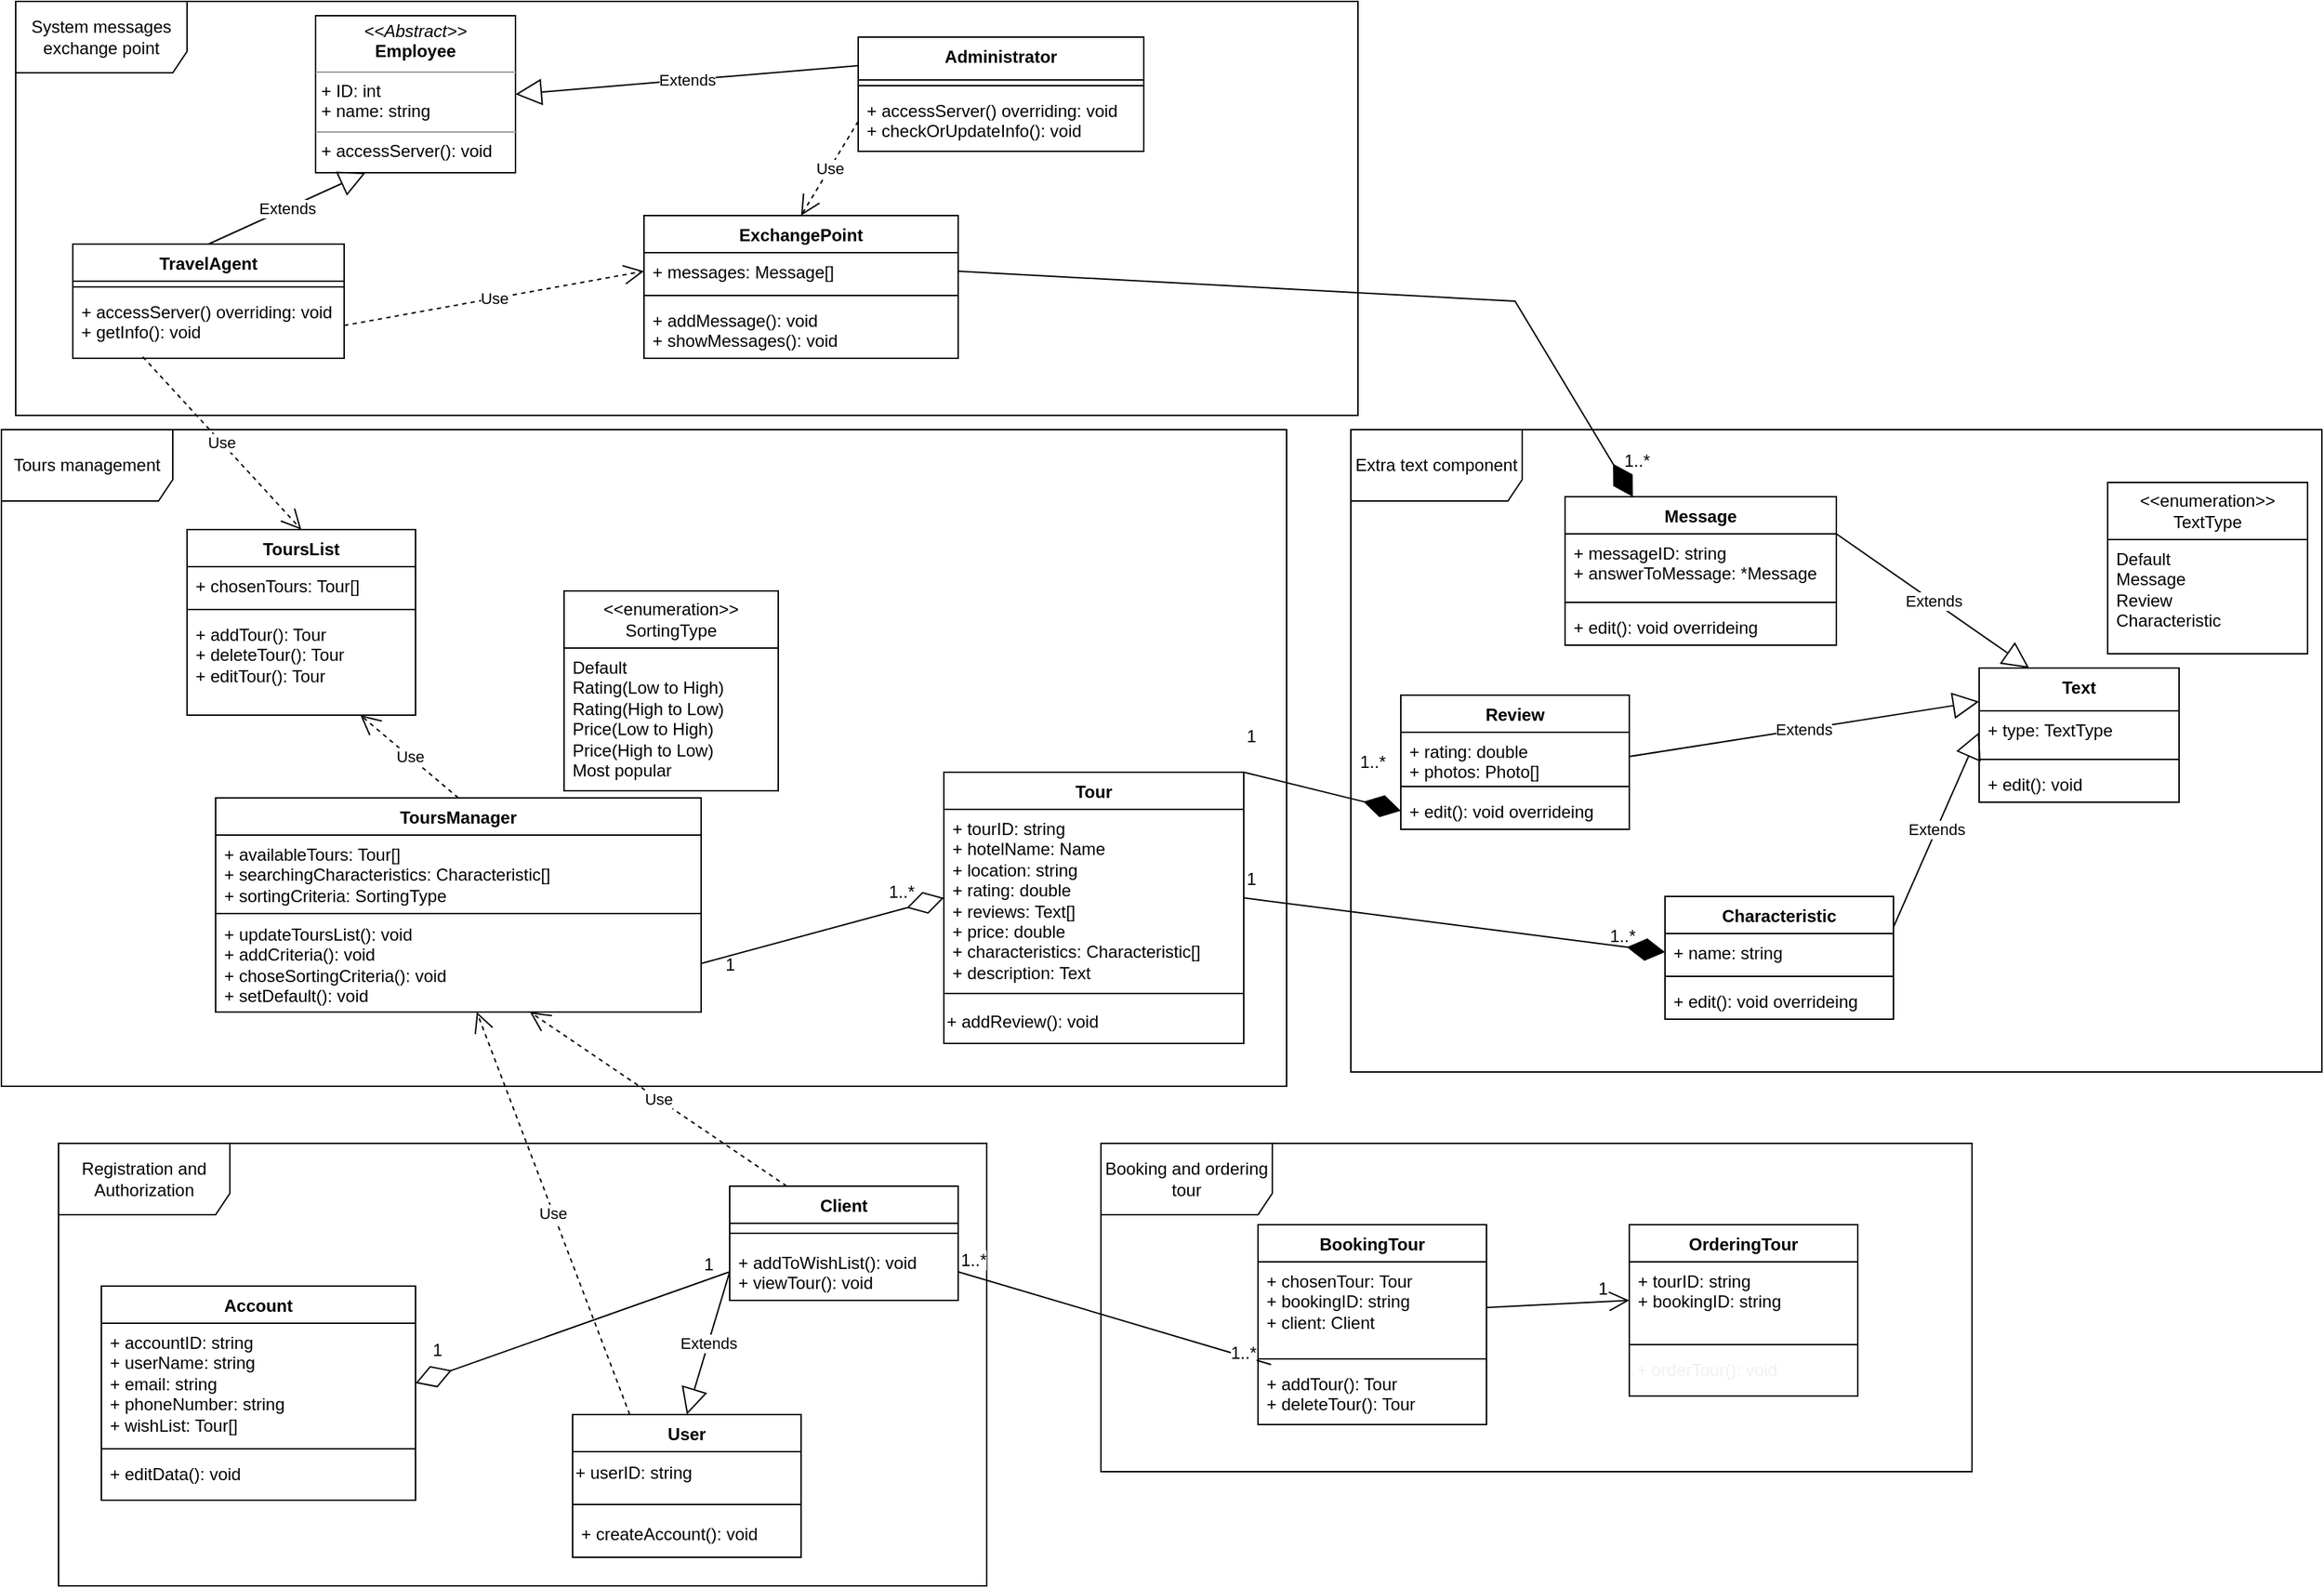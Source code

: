 <mxfile version="23.1.5" type="device">
  <diagram id="C5RBs43oDa-KdzZeNtuy" name="Page-1">
    <mxGraphModel dx="1418" dy="828" grid="1" gridSize="10" guides="1" tooltips="1" connect="1" arrows="1" fold="1" page="1" pageScale="1" pageWidth="1654" pageHeight="1169" math="0" shadow="0">
      <root>
        <mxCell id="WIyWlLk6GJQsqaUBKTNV-0" />
        <mxCell id="WIyWlLk6GJQsqaUBKTNV-1" parent="WIyWlLk6GJQsqaUBKTNV-0" />
        <mxCell id="1QW307et1a-ubhapH-Lj-96" value="User" style="swimlane;fontStyle=1;align=center;verticalAlign=top;childLayout=stackLayout;horizontal=1;startSize=26;horizontalStack=0;resizeParent=1;resizeParentMax=0;resizeLast=0;collapsible=1;marginBottom=0;whiteSpace=wrap;html=1;" vertex="1" parent="WIyWlLk6GJQsqaUBKTNV-1">
          <mxGeometry x="420" y="990" width="160" height="100" as="geometry" />
        </mxCell>
        <mxCell id="1QW307et1a-ubhapH-Lj-116" value="+ userID: string" style="text;html=1;align=left;verticalAlign=middle;resizable=0;points=[];autosize=1;strokeColor=none;fillColor=none;" vertex="1" parent="1QW307et1a-ubhapH-Lj-96">
          <mxGeometry y="26" width="160" height="30" as="geometry" />
        </mxCell>
        <mxCell id="1QW307et1a-ubhapH-Lj-98" value="" style="line;strokeWidth=1;fillColor=none;align=left;verticalAlign=middle;spacingTop=-1;spacingLeft=3;spacingRight=3;rotatable=0;labelPosition=right;points=[];portConstraint=eastwest;strokeColor=inherit;" vertex="1" parent="1QW307et1a-ubhapH-Lj-96">
          <mxGeometry y="56" width="160" height="14" as="geometry" />
        </mxCell>
        <mxCell id="1QW307et1a-ubhapH-Lj-99" value="&lt;span style=&quot;background-color: initial;&quot;&gt;+ createAccount(): void&lt;/span&gt;" style="text;strokeColor=none;fillColor=none;align=left;verticalAlign=top;spacingLeft=4;spacingRight=4;overflow=hidden;rotatable=0;points=[[0,0.5],[1,0.5]];portConstraint=eastwest;whiteSpace=wrap;html=1;" vertex="1" parent="1QW307et1a-ubhapH-Lj-96">
          <mxGeometry y="70" width="160" height="30" as="geometry" />
        </mxCell>
        <mxCell id="1QW307et1a-ubhapH-Lj-100" value="Account" style="swimlane;fontStyle=1;align=center;verticalAlign=top;childLayout=stackLayout;horizontal=1;startSize=26;horizontalStack=0;resizeParent=1;resizeParentMax=0;resizeLast=0;collapsible=1;marginBottom=0;whiteSpace=wrap;html=1;" vertex="1" parent="WIyWlLk6GJQsqaUBKTNV-1">
          <mxGeometry x="90" y="900" width="220" height="150" as="geometry" />
        </mxCell>
        <mxCell id="1QW307et1a-ubhapH-Lj-101" value="+ accountID: string&lt;br&gt;+ userName: string&lt;div&gt;+ email: string&lt;/div&gt;&lt;div&gt;+ phoneNumber: string&lt;/div&gt;&lt;div&gt;+ wishList: Tour[]&lt;br&gt;&lt;/div&gt;" style="text;strokeColor=none;fillColor=none;align=left;verticalAlign=top;spacingLeft=4;spacingRight=4;overflow=hidden;rotatable=0;points=[[0,0.5],[1,0.5]];portConstraint=eastwest;whiteSpace=wrap;html=1;" vertex="1" parent="1QW307et1a-ubhapH-Lj-100">
          <mxGeometry y="26" width="220" height="84" as="geometry" />
        </mxCell>
        <mxCell id="1QW307et1a-ubhapH-Lj-102" value="" style="line;strokeWidth=1;fillColor=none;align=left;verticalAlign=middle;spacingTop=-1;spacingLeft=3;spacingRight=3;rotatable=0;labelPosition=right;points=[];portConstraint=eastwest;strokeColor=inherit;" vertex="1" parent="1QW307et1a-ubhapH-Lj-100">
          <mxGeometry y="110" width="220" height="8" as="geometry" />
        </mxCell>
        <mxCell id="1QW307et1a-ubhapH-Lj-103" value="+ editData(): void" style="text;strokeColor=none;fillColor=none;align=left;verticalAlign=top;spacingLeft=4;spacingRight=4;overflow=hidden;rotatable=0;points=[[0,0.5],[1,0.5]];portConstraint=eastwest;whiteSpace=wrap;html=1;" vertex="1" parent="1QW307et1a-ubhapH-Lj-100">
          <mxGeometry y="118" width="220" height="32" as="geometry" />
        </mxCell>
        <mxCell id="1QW307et1a-ubhapH-Lj-117" value="Registration and Authorization" style="shape=umlFrame;whiteSpace=wrap;html=1;pointerEvents=0;width=120;height=50;" vertex="1" parent="WIyWlLk6GJQsqaUBKTNV-1">
          <mxGeometry x="60" y="800" width="650" height="310" as="geometry" />
        </mxCell>
        <mxCell id="1QW307et1a-ubhapH-Lj-109" value="" style="endArrow=diamondThin;endFill=0;endSize=24;html=1;rounded=0;exitX=0;exitY=0.5;exitDx=0;exitDy=0;entryX=1;entryY=0.5;entryDx=0;entryDy=0;movable=1;resizable=1;rotatable=1;deletable=1;editable=1;locked=0;connectable=1;" edge="1" parent="WIyWlLk6GJQsqaUBKTNV-1" source="1QW307et1a-ubhapH-Lj-226" target="1QW307et1a-ubhapH-Lj-101">
          <mxGeometry width="160" relative="1" as="geometry">
            <mxPoint x="420" y="960" as="sourcePoint" />
            <mxPoint x="580" y="960" as="targetPoint" />
          </mxGeometry>
        </mxCell>
        <mxCell id="1QW307et1a-ubhapH-Lj-110" value="1" style="text;html=1;align=center;verticalAlign=middle;resizable=1;points=[];autosize=1;strokeColor=none;fillColor=none;movable=1;rotatable=1;deletable=1;editable=1;locked=0;connectable=1;" vertex="1" parent="WIyWlLk6GJQsqaUBKTNV-1">
          <mxGeometry x="310" y="930" width="30" height="30" as="geometry" />
        </mxCell>
        <mxCell id="1QW307et1a-ubhapH-Lj-119" value="ToursManager" style="swimlane;fontStyle=1;align=center;verticalAlign=top;childLayout=stackLayout;horizontal=1;startSize=26;horizontalStack=0;resizeParent=1;resizeParentMax=0;resizeLast=0;collapsible=1;marginBottom=0;whiteSpace=wrap;html=1;" vertex="1" parent="WIyWlLk6GJQsqaUBKTNV-1">
          <mxGeometry x="170" y="558" width="340" height="150" as="geometry" />
        </mxCell>
        <mxCell id="1QW307et1a-ubhapH-Lj-120" value="+ availableTours: Tour[]&lt;br&gt;+ searchingCharacteristics: Characteristic[]&lt;div&gt;+ sortingCriteria: SortingType&lt;/div&gt;" style="text;strokeColor=none;fillColor=none;align=left;verticalAlign=top;spacingLeft=4;spacingRight=4;overflow=hidden;rotatable=0;points=[[0,0.5],[1,0.5]];portConstraint=eastwest;whiteSpace=wrap;html=1;" vertex="1" parent="1QW307et1a-ubhapH-Lj-119">
          <mxGeometry y="26" width="340" height="54" as="geometry" />
        </mxCell>
        <mxCell id="1QW307et1a-ubhapH-Lj-121" value="" style="line;strokeWidth=1;fillColor=none;align=left;verticalAlign=middle;spacingTop=-1;spacingLeft=3;spacingRight=3;rotatable=0;labelPosition=right;points=[];portConstraint=eastwest;strokeColor=inherit;" vertex="1" parent="1QW307et1a-ubhapH-Lj-119">
          <mxGeometry y="80" width="340" height="2" as="geometry" />
        </mxCell>
        <mxCell id="1QW307et1a-ubhapH-Lj-122" value="+ updateToursList(): void&lt;br&gt;+ addCriteria(): void&lt;br&gt;+ choseSortingCriteria(): void&lt;br&gt;+ setDefault(): void&lt;div&gt;&lt;br/&gt;&lt;/div&gt;" style="text;strokeColor=none;fillColor=none;align=left;verticalAlign=top;spacingLeft=4;spacingRight=4;overflow=hidden;rotatable=0;points=[[0,0.5],[1,0.5]];portConstraint=eastwest;whiteSpace=wrap;html=1;" vertex="1" parent="1QW307et1a-ubhapH-Lj-119">
          <mxGeometry y="82" width="340" height="68" as="geometry" />
        </mxCell>
        <mxCell id="1QW307et1a-ubhapH-Lj-123" value="ToursList" style="swimlane;fontStyle=1;align=center;verticalAlign=top;childLayout=stackLayout;horizontal=1;startSize=26;horizontalStack=0;resizeParent=1;resizeParentMax=0;resizeLast=0;collapsible=1;marginBottom=0;whiteSpace=wrap;html=1;" vertex="1" parent="WIyWlLk6GJQsqaUBKTNV-1">
          <mxGeometry x="150" y="370" width="160" height="130" as="geometry" />
        </mxCell>
        <mxCell id="1QW307et1a-ubhapH-Lj-124" value="+ chosenTours: Tour[]" style="text;strokeColor=none;fillColor=none;align=left;verticalAlign=top;spacingLeft=4;spacingRight=4;overflow=hidden;rotatable=0;points=[[0,0.5],[1,0.5]];portConstraint=eastwest;whiteSpace=wrap;html=1;" vertex="1" parent="1QW307et1a-ubhapH-Lj-123">
          <mxGeometry y="26" width="160" height="26" as="geometry" />
        </mxCell>
        <mxCell id="1QW307et1a-ubhapH-Lj-125" value="" style="line;strokeWidth=1;fillColor=none;align=left;verticalAlign=middle;spacingTop=-1;spacingLeft=3;spacingRight=3;rotatable=0;labelPosition=right;points=[];portConstraint=eastwest;strokeColor=inherit;" vertex="1" parent="1QW307et1a-ubhapH-Lj-123">
          <mxGeometry y="52" width="160" height="8" as="geometry" />
        </mxCell>
        <mxCell id="1QW307et1a-ubhapH-Lj-126" value="+ addTour(): Tour&lt;br&gt;+ deleteTour(): Tour&lt;br&gt;+ editTour(): Tour" style="text;strokeColor=none;fillColor=none;align=left;verticalAlign=top;spacingLeft=4;spacingRight=4;overflow=hidden;rotatable=0;points=[[0,0.5],[1,0.5]];portConstraint=eastwest;whiteSpace=wrap;html=1;" vertex="1" parent="1QW307et1a-ubhapH-Lj-123">
          <mxGeometry y="60" width="160" height="70" as="geometry" />
        </mxCell>
        <mxCell id="1QW307et1a-ubhapH-Lj-128" value="Use" style="endArrow=open;endSize=12;dashed=1;html=1;rounded=0;exitX=0.5;exitY=0;exitDx=0;exitDy=0;" edge="1" parent="WIyWlLk6GJQsqaUBKTNV-1" source="1QW307et1a-ubhapH-Lj-119" target="1QW307et1a-ubhapH-Lj-126">
          <mxGeometry width="160" relative="1" as="geometry">
            <mxPoint x="280" y="500" as="sourcePoint" />
            <mxPoint x="440" y="500" as="targetPoint" />
          </mxGeometry>
        </mxCell>
        <mxCell id="1QW307et1a-ubhapH-Lj-129" value="&amp;lt;&amp;lt;enumeration&amp;gt;&amp;gt;&lt;br&gt;SortingType" style="swimlane;fontStyle=0;childLayout=stackLayout;horizontal=1;startSize=40;fillColor=none;horizontalStack=0;resizeParent=1;resizeParentMax=0;resizeLast=0;collapsible=1;marginBottom=0;whiteSpace=wrap;html=1;" vertex="1" parent="WIyWlLk6GJQsqaUBKTNV-1">
          <mxGeometry x="414" y="413" width="150" height="140" as="geometry" />
        </mxCell>
        <mxCell id="1QW307et1a-ubhapH-Lj-130" value="Default&lt;br&gt;Rating(Low to High)&lt;br&gt;Rating(High to Low)&lt;br&gt;Price(Low to High)&lt;br&gt;Price(High to Low)&lt;br&gt;Most popular" style="text;strokeColor=none;fillColor=none;align=left;verticalAlign=top;spacingLeft=4;spacingRight=4;overflow=hidden;rotatable=0;points=[[0,0.5],[1,0.5]];portConstraint=eastwest;whiteSpace=wrap;html=1;" vertex="1" parent="1QW307et1a-ubhapH-Lj-129">
          <mxGeometry y="40" width="150" height="100" as="geometry" />
        </mxCell>
        <mxCell id="1QW307et1a-ubhapH-Lj-131" value="Use" style="endArrow=open;endSize=12;dashed=1;html=1;rounded=0;exitX=0.25;exitY=0;exitDx=0;exitDy=0;" edge="1" parent="WIyWlLk6GJQsqaUBKTNV-1" source="1QW307et1a-ubhapH-Lj-223" target="1QW307et1a-ubhapH-Lj-122">
          <mxGeometry width="160" relative="1" as="geometry">
            <mxPoint x="660" y="730" as="sourcePoint" />
            <mxPoint x="820" y="730" as="targetPoint" />
          </mxGeometry>
        </mxCell>
        <mxCell id="1QW307et1a-ubhapH-Lj-132" value="Tours management" style="shape=umlFrame;whiteSpace=wrap;html=1;pointerEvents=0;width=120;height=50;" vertex="1" parent="WIyWlLk6GJQsqaUBKTNV-1">
          <mxGeometry x="20" y="300" width="900" height="460" as="geometry" />
        </mxCell>
        <mxCell id="1QW307et1a-ubhapH-Lj-133" value="Tour" style="swimlane;fontStyle=1;align=center;verticalAlign=top;childLayout=stackLayout;horizontal=1;startSize=26;horizontalStack=0;resizeParent=1;resizeParentMax=0;resizeLast=0;collapsible=1;marginBottom=0;whiteSpace=wrap;html=1;" vertex="1" parent="WIyWlLk6GJQsqaUBKTNV-1">
          <mxGeometry x="680" y="540" width="210" height="190" as="geometry" />
        </mxCell>
        <mxCell id="1QW307et1a-ubhapH-Lj-134" value="+ tourID: string&lt;br&gt;+ hotelName: Name&lt;br&gt;+ location: string&lt;br&gt;+ rating: double&lt;br&gt;+ reviews: Text[]&lt;br&gt;+ price: double&lt;br&gt;+ characteristics: Characteristic[]&lt;br&gt;&lt;div&gt;+ description: Text&lt;/div&gt;" style="text;strokeColor=none;fillColor=none;align=left;verticalAlign=top;spacingLeft=4;spacingRight=4;overflow=hidden;rotatable=0;points=[[0,0.5],[1,0.5]];portConstraint=eastwest;whiteSpace=wrap;html=1;" vertex="1" parent="1QW307et1a-ubhapH-Lj-133">
          <mxGeometry y="26" width="210" height="124" as="geometry" />
        </mxCell>
        <mxCell id="1QW307et1a-ubhapH-Lj-135" value="" style="line;strokeWidth=1;fillColor=none;align=left;verticalAlign=middle;spacingTop=-1;spacingLeft=3;spacingRight=3;rotatable=0;labelPosition=right;points=[];portConstraint=eastwest;strokeColor=inherit;" vertex="1" parent="1QW307et1a-ubhapH-Lj-133">
          <mxGeometry y="150" width="210" height="10" as="geometry" />
        </mxCell>
        <mxCell id="1QW307et1a-ubhapH-Lj-141" value="+ addReview(): void" style="text;html=1;align=left;verticalAlign=middle;resizable=0;points=[];autosize=1;strokeColor=none;fillColor=none;" vertex="1" parent="1QW307et1a-ubhapH-Lj-133">
          <mxGeometry y="160" width="210" height="30" as="geometry" />
        </mxCell>
        <mxCell id="1QW307et1a-ubhapH-Lj-137" value="1..*" style="text;html=1;align=center;verticalAlign=middle;resizable=0;points=[];autosize=1;strokeColor=none;fillColor=none;" vertex="1" parent="WIyWlLk6GJQsqaUBKTNV-1">
          <mxGeometry x="630" y="609" width="40" height="30" as="geometry" />
        </mxCell>
        <mxCell id="1QW307et1a-ubhapH-Lj-140" value="1" style="text;html=1;align=center;verticalAlign=middle;resizable=0;points=[];autosize=1;strokeColor=none;fillColor=none;" vertex="1" parent="WIyWlLk6GJQsqaUBKTNV-1">
          <mxGeometry x="515" y="660" width="30" height="30" as="geometry" />
        </mxCell>
        <mxCell id="1QW307et1a-ubhapH-Lj-143" value="Message" style="swimlane;fontStyle=1;align=center;verticalAlign=top;childLayout=stackLayout;horizontal=1;startSize=26;horizontalStack=0;resizeParent=1;resizeParentMax=0;resizeLast=0;collapsible=1;marginBottom=0;whiteSpace=wrap;html=1;" vertex="1" parent="WIyWlLk6GJQsqaUBKTNV-1">
          <mxGeometry x="1115" y="347" width="190" height="104" as="geometry" />
        </mxCell>
        <mxCell id="1QW307et1a-ubhapH-Lj-144" value="+ messageID: string&lt;br&gt;+ answerToMessage: *Message" style="text;strokeColor=none;fillColor=none;align=left;verticalAlign=top;spacingLeft=4;spacingRight=4;overflow=hidden;rotatable=0;points=[[0,0.5],[1,0.5]];portConstraint=eastwest;whiteSpace=wrap;html=1;" vertex="1" parent="1QW307et1a-ubhapH-Lj-143">
          <mxGeometry y="26" width="190" height="44" as="geometry" />
        </mxCell>
        <mxCell id="1QW307et1a-ubhapH-Lj-145" value="" style="line;strokeWidth=1;fillColor=none;align=left;verticalAlign=middle;spacingTop=-1;spacingLeft=3;spacingRight=3;rotatable=0;labelPosition=right;points=[];portConstraint=eastwest;strokeColor=inherit;" vertex="1" parent="1QW307et1a-ubhapH-Lj-143">
          <mxGeometry y="70" width="190" height="8" as="geometry" />
        </mxCell>
        <mxCell id="1QW307et1a-ubhapH-Lj-146" value="+ edit(): void overrideing" style="text;strokeColor=none;fillColor=none;align=left;verticalAlign=top;spacingLeft=4;spacingRight=4;overflow=hidden;rotatable=0;points=[[0,0.5],[1,0.5]];portConstraint=eastwest;whiteSpace=wrap;html=1;" vertex="1" parent="1QW307et1a-ubhapH-Lj-143">
          <mxGeometry y="78" width="190" height="26" as="geometry" />
        </mxCell>
        <mxCell id="1QW307et1a-ubhapH-Lj-147" value="Text" style="swimlane;fontStyle=1;align=center;verticalAlign=top;childLayout=stackLayout;horizontal=1;startSize=30;horizontalStack=0;resizeParent=1;resizeParentMax=0;resizeLast=0;collapsible=1;marginBottom=0;whiteSpace=wrap;html=1;" vertex="1" parent="WIyWlLk6GJQsqaUBKTNV-1">
          <mxGeometry x="1405" y="467" width="140" height="94" as="geometry" />
        </mxCell>
        <mxCell id="1QW307et1a-ubhapH-Lj-148" value="+ type: TextType" style="text;strokeColor=none;fillColor=none;align=left;verticalAlign=top;spacingLeft=4;spacingRight=4;overflow=hidden;rotatable=0;points=[[0,0.5],[1,0.5]];portConstraint=eastwest;whiteSpace=wrap;html=1;" vertex="1" parent="1QW307et1a-ubhapH-Lj-147">
          <mxGeometry y="30" width="140" height="30" as="geometry" />
        </mxCell>
        <mxCell id="1QW307et1a-ubhapH-Lj-149" value="" style="line;strokeWidth=1;fillColor=none;align=left;verticalAlign=middle;spacingTop=-1;spacingLeft=3;spacingRight=3;rotatable=0;labelPosition=right;points=[];portConstraint=eastwest;strokeColor=inherit;" vertex="1" parent="1QW307et1a-ubhapH-Lj-147">
          <mxGeometry y="60" width="140" height="8" as="geometry" />
        </mxCell>
        <mxCell id="1QW307et1a-ubhapH-Lj-150" value="+ edit(): void" style="text;strokeColor=none;fillColor=none;align=left;verticalAlign=top;spacingLeft=4;spacingRight=4;overflow=hidden;rotatable=0;points=[[0,0.5],[1,0.5]];portConstraint=eastwest;whiteSpace=wrap;html=1;" vertex="1" parent="1QW307et1a-ubhapH-Lj-147">
          <mxGeometry y="68" width="140" height="26" as="geometry" />
        </mxCell>
        <mxCell id="1QW307et1a-ubhapH-Lj-151" value="Characteristic" style="swimlane;fontStyle=1;align=center;verticalAlign=top;childLayout=stackLayout;horizontal=1;startSize=26;horizontalStack=0;resizeParent=1;resizeParentMax=0;resizeLast=0;collapsible=1;marginBottom=0;whiteSpace=wrap;html=1;" vertex="1" parent="WIyWlLk6GJQsqaUBKTNV-1">
          <mxGeometry x="1185" y="627" width="160" height="86" as="geometry" />
        </mxCell>
        <mxCell id="1QW307et1a-ubhapH-Lj-152" value="+ name: string" style="text;strokeColor=none;fillColor=none;align=left;verticalAlign=top;spacingLeft=4;spacingRight=4;overflow=hidden;rotatable=0;points=[[0,0.5],[1,0.5]];portConstraint=eastwest;whiteSpace=wrap;html=1;" vertex="1" parent="1QW307et1a-ubhapH-Lj-151">
          <mxGeometry y="26" width="160" height="26" as="geometry" />
        </mxCell>
        <mxCell id="1QW307et1a-ubhapH-Lj-153" value="" style="line;strokeWidth=1;fillColor=none;align=left;verticalAlign=middle;spacingTop=-1;spacingLeft=3;spacingRight=3;rotatable=0;labelPosition=right;points=[];portConstraint=eastwest;strokeColor=inherit;" vertex="1" parent="1QW307et1a-ubhapH-Lj-151">
          <mxGeometry y="52" width="160" height="8" as="geometry" />
        </mxCell>
        <mxCell id="1QW307et1a-ubhapH-Lj-154" value="+ edit(): void overrideing" style="text;strokeColor=none;fillColor=none;align=left;verticalAlign=top;spacingLeft=4;spacingRight=4;overflow=hidden;rotatable=0;points=[[0,0.5],[1,0.5]];portConstraint=eastwest;whiteSpace=wrap;html=1;" vertex="1" parent="1QW307et1a-ubhapH-Lj-151">
          <mxGeometry y="60" width="160" height="26" as="geometry" />
        </mxCell>
        <mxCell id="1QW307et1a-ubhapH-Lj-155" value="Extends" style="endArrow=block;endSize=16;endFill=0;html=1;rounded=0;exitX=1;exitY=0.25;exitDx=0;exitDy=0;entryX=0;entryY=0.5;entryDx=0;entryDy=0;" edge="1" parent="WIyWlLk6GJQsqaUBKTNV-1" source="1QW307et1a-ubhapH-Lj-151" target="1QW307et1a-ubhapH-Lj-148">
          <mxGeometry width="160" relative="1" as="geometry">
            <mxPoint x="1345" y="791" as="sourcePoint" />
            <mxPoint x="1505" y="791" as="targetPoint" />
          </mxGeometry>
        </mxCell>
        <mxCell id="1QW307et1a-ubhapH-Lj-156" value="Extends" style="endArrow=block;endSize=16;endFill=0;html=1;rounded=0;entryX=0.25;entryY=0;entryDx=0;entryDy=0;exitX=1;exitY=0.25;exitDx=0;exitDy=0;" edge="1" parent="WIyWlLk6GJQsqaUBKTNV-1" source="1QW307et1a-ubhapH-Lj-143" target="1QW307et1a-ubhapH-Lj-147">
          <mxGeometry width="160" relative="1" as="geometry">
            <mxPoint x="1355" y="553.66" as="sourcePoint" />
            <mxPoint x="1515" y="553.66" as="targetPoint" />
          </mxGeometry>
        </mxCell>
        <mxCell id="1QW307et1a-ubhapH-Lj-158" value="" style="endArrow=diamondThin;endFill=1;endSize=24;html=1;rounded=0;exitX=1;exitY=0.5;exitDx=0;exitDy=0;entryX=0;entryY=0.5;entryDx=0;entryDy=0;" edge="1" parent="WIyWlLk6GJQsqaUBKTNV-1" source="1QW307et1a-ubhapH-Lj-134" target="1QW307et1a-ubhapH-Lj-152">
          <mxGeometry width="160" relative="1" as="geometry">
            <mxPoint x="1237" y="627" as="sourcePoint" />
            <mxPoint x="1140" y="660" as="targetPoint" />
          </mxGeometry>
        </mxCell>
        <mxCell id="1QW307et1a-ubhapH-Lj-159" value="1" style="text;html=1;align=center;verticalAlign=middle;resizable=0;points=[];autosize=1;strokeColor=none;fillColor=none;" vertex="1" parent="WIyWlLk6GJQsqaUBKTNV-1">
          <mxGeometry x="880" y="600" width="30" height="30" as="geometry" />
        </mxCell>
        <mxCell id="1QW307et1a-ubhapH-Lj-160" value="1..*" style="text;html=1;align=center;verticalAlign=middle;resizable=0;points=[];autosize=1;strokeColor=none;fillColor=none;" vertex="1" parent="WIyWlLk6GJQsqaUBKTNV-1">
          <mxGeometry x="1135" y="640" width="40" height="30" as="geometry" />
        </mxCell>
        <mxCell id="1QW307et1a-ubhapH-Lj-161" value="Review" style="swimlane;fontStyle=1;align=center;verticalAlign=top;childLayout=stackLayout;horizontal=1;startSize=26;horizontalStack=0;resizeParent=1;resizeParentMax=0;resizeLast=0;collapsible=1;marginBottom=0;whiteSpace=wrap;html=1;" vertex="1" parent="WIyWlLk6GJQsqaUBKTNV-1">
          <mxGeometry x="1000" y="486" width="160" height="94" as="geometry" />
        </mxCell>
        <mxCell id="1QW307et1a-ubhapH-Lj-162" value="+ rating: double&lt;br&gt;+ photos: Photo[]" style="text;strokeColor=none;fillColor=none;align=left;verticalAlign=top;spacingLeft=4;spacingRight=4;overflow=hidden;rotatable=0;points=[[0,0.5],[1,0.5]];portConstraint=eastwest;whiteSpace=wrap;html=1;" vertex="1" parent="1QW307et1a-ubhapH-Lj-161">
          <mxGeometry y="26" width="160" height="34" as="geometry" />
        </mxCell>
        <mxCell id="1QW307et1a-ubhapH-Lj-163" value="" style="line;strokeWidth=1;fillColor=none;align=left;verticalAlign=middle;spacingTop=-1;spacingLeft=3;spacingRight=3;rotatable=0;labelPosition=right;points=[];portConstraint=eastwest;strokeColor=inherit;" vertex="1" parent="1QW307et1a-ubhapH-Lj-161">
          <mxGeometry y="60" width="160" height="8" as="geometry" />
        </mxCell>
        <mxCell id="1QW307et1a-ubhapH-Lj-164" value="+ edit(): void overrideing" style="text;strokeColor=none;fillColor=none;align=left;verticalAlign=top;spacingLeft=4;spacingRight=4;overflow=hidden;rotatable=0;points=[[0,0.5],[1,0.5]];portConstraint=eastwest;whiteSpace=wrap;html=1;" vertex="1" parent="1QW307et1a-ubhapH-Lj-161">
          <mxGeometry y="68" width="160" height="26" as="geometry" />
        </mxCell>
        <mxCell id="1QW307et1a-ubhapH-Lj-165" value="Extends" style="endArrow=block;endSize=16;endFill=0;html=1;rounded=0;exitX=1;exitY=0.5;exitDx=0;exitDy=0;entryX=0;entryY=0.25;entryDx=0;entryDy=0;" edge="1" parent="WIyWlLk6GJQsqaUBKTNV-1" source="1QW307et1a-ubhapH-Lj-162" target="1QW307et1a-ubhapH-Lj-147">
          <mxGeometry width="160" relative="1" as="geometry">
            <mxPoint x="1235" y="595" as="sourcePoint" />
            <mxPoint x="1295" y="458" as="targetPoint" />
          </mxGeometry>
        </mxCell>
        <mxCell id="1QW307et1a-ubhapH-Lj-166" value="" style="endArrow=diamondThin;endFill=1;endSize=24;html=1;rounded=0;exitX=1;exitY=0;exitDx=0;exitDy=0;entryX=0;entryY=0.5;entryDx=0;entryDy=0;" edge="1" parent="WIyWlLk6GJQsqaUBKTNV-1" source="1QW307et1a-ubhapH-Lj-133" target="1QW307et1a-ubhapH-Lj-164">
          <mxGeometry width="160" relative="1" as="geometry">
            <mxPoint x="1155" y="410" as="sourcePoint" />
            <mxPoint x="970" y="500" as="targetPoint" />
          </mxGeometry>
        </mxCell>
        <mxCell id="1QW307et1a-ubhapH-Lj-167" value="1" style="text;html=1;align=center;verticalAlign=middle;resizable=0;points=[];autosize=1;strokeColor=none;fillColor=none;" vertex="1" parent="WIyWlLk6GJQsqaUBKTNV-1">
          <mxGeometry x="880" y="500" width="30" height="30" as="geometry" />
        </mxCell>
        <mxCell id="1QW307et1a-ubhapH-Lj-168" value="1..*" style="text;html=1;align=center;verticalAlign=middle;resizable=0;points=[];autosize=1;strokeColor=none;fillColor=none;" vertex="1" parent="WIyWlLk6GJQsqaUBKTNV-1">
          <mxGeometry x="960" y="518" width="40" height="30" as="geometry" />
        </mxCell>
        <mxCell id="1QW307et1a-ubhapH-Lj-169" value="&amp;lt;&amp;lt;enumeration&amp;gt;&amp;gt;&lt;br&gt;TextType" style="swimlane;fontStyle=0;childLayout=stackLayout;horizontal=1;startSize=40;fillColor=none;horizontalStack=0;resizeParent=1;resizeParentMax=0;resizeLast=0;collapsible=1;marginBottom=0;whiteSpace=wrap;html=1;" vertex="1" parent="WIyWlLk6GJQsqaUBKTNV-1">
          <mxGeometry x="1495" y="337" width="140" height="120" as="geometry" />
        </mxCell>
        <mxCell id="1QW307et1a-ubhapH-Lj-170" value="Default&lt;br&gt;Message&lt;br&gt;Review&lt;br&gt;Characteristic" style="text;strokeColor=none;fillColor=none;align=left;verticalAlign=top;spacingLeft=4;spacingRight=4;overflow=hidden;rotatable=0;points=[[0,0.5],[1,0.5]];portConstraint=eastwest;whiteSpace=wrap;html=1;" vertex="1" parent="1QW307et1a-ubhapH-Lj-169">
          <mxGeometry y="40" width="140" height="80" as="geometry" />
        </mxCell>
        <mxCell id="1QW307et1a-ubhapH-Lj-136" value="" style="endArrow=diamondThin;endFill=0;endSize=24;html=1;rounded=0;exitX=1;exitY=0.5;exitDx=0;exitDy=0;entryX=0;entryY=0.5;entryDx=0;entryDy=0;" edge="1" parent="WIyWlLk6GJQsqaUBKTNV-1" source="1QW307et1a-ubhapH-Lj-122" target="1QW307et1a-ubhapH-Lj-134">
          <mxGeometry width="160" relative="1" as="geometry">
            <mxPoint x="680" y="649" as="sourcePoint" />
            <mxPoint x="240" y="499" as="targetPoint" />
          </mxGeometry>
        </mxCell>
        <mxCell id="1QW307et1a-ubhapH-Lj-174" value="1" style="text;html=1;align=center;verticalAlign=middle;resizable=0;points=[];autosize=1;strokeColor=none;fillColor=none;" vertex="1" parent="WIyWlLk6GJQsqaUBKTNV-1">
          <mxGeometry x="500" y="870" width="30" height="30" as="geometry" />
        </mxCell>
        <mxCell id="1QW307et1a-ubhapH-Lj-175" value="Extra text component" style="shape=umlFrame;whiteSpace=wrap;html=1;pointerEvents=0;width=120;height=50;" vertex="1" parent="WIyWlLk6GJQsqaUBKTNV-1">
          <mxGeometry x="965" y="300" width="680" height="450" as="geometry" />
        </mxCell>
        <mxCell id="1QW307et1a-ubhapH-Lj-176" value="Administrator" style="swimlane;fontStyle=1;align=center;verticalAlign=top;childLayout=stackLayout;horizontal=1;startSize=30;horizontalStack=0;resizeParent=1;resizeParentMax=0;resizeLast=0;collapsible=1;marginBottom=0;whiteSpace=wrap;html=1;" vertex="1" parent="WIyWlLk6GJQsqaUBKTNV-1">
          <mxGeometry x="620" y="25" width="200" height="80" as="geometry">
            <mxRectangle x="240" y="130" width="120" height="30" as="alternateBounds" />
          </mxGeometry>
        </mxCell>
        <mxCell id="1QW307et1a-ubhapH-Lj-177" value="" style="line;strokeWidth=1;fillColor=none;align=left;verticalAlign=middle;spacingTop=-1;spacingLeft=3;spacingRight=3;rotatable=0;labelPosition=right;points=[];portConstraint=eastwest;strokeColor=inherit;" vertex="1" parent="1QW307et1a-ubhapH-Lj-176">
          <mxGeometry y="30" width="200" height="8" as="geometry" />
        </mxCell>
        <mxCell id="1QW307et1a-ubhapH-Lj-178" value="+ accessServer() overriding: void&lt;br&gt;+ checkOrUpdateInfo(): void" style="text;strokeColor=none;fillColor=none;align=left;verticalAlign=top;spacingLeft=4;spacingRight=4;overflow=hidden;rotatable=0;points=[[0,0.5],[1,0.5]];portConstraint=eastwest;whiteSpace=wrap;html=1;" vertex="1" parent="1QW307et1a-ubhapH-Lj-176">
          <mxGeometry y="38" width="200" height="42" as="geometry" />
        </mxCell>
        <mxCell id="1QW307et1a-ubhapH-Lj-180" value="TravelAgent" style="swimlane;fontStyle=1;align=center;verticalAlign=top;childLayout=stackLayout;horizontal=1;startSize=26;horizontalStack=0;resizeParent=1;resizeParentMax=0;resizeLast=0;collapsible=1;marginBottom=0;whiteSpace=wrap;html=1;" vertex="1" parent="WIyWlLk6GJQsqaUBKTNV-1">
          <mxGeometry x="70" y="170" width="190" height="80" as="geometry" />
        </mxCell>
        <mxCell id="1QW307et1a-ubhapH-Lj-181" value="" style="line;strokeWidth=1;fillColor=none;align=left;verticalAlign=middle;spacingTop=-1;spacingLeft=3;spacingRight=3;rotatable=0;labelPosition=right;points=[];portConstraint=eastwest;strokeColor=inherit;" vertex="1" parent="1QW307et1a-ubhapH-Lj-180">
          <mxGeometry y="26" width="190" height="8" as="geometry" />
        </mxCell>
        <mxCell id="1QW307et1a-ubhapH-Lj-182" value="+ accessServer()&amp;nbsp;overriding: void&lt;br&gt;+ getInfo(): void" style="text;strokeColor=none;fillColor=none;align=left;verticalAlign=top;spacingLeft=4;spacingRight=4;overflow=hidden;rotatable=0;points=[[0,0.5],[1,0.5]];portConstraint=eastwest;whiteSpace=wrap;html=1;" vertex="1" parent="1QW307et1a-ubhapH-Lj-180">
          <mxGeometry y="34" width="190" height="46" as="geometry" />
        </mxCell>
        <mxCell id="1QW307et1a-ubhapH-Lj-183" value="&lt;p style=&quot;margin:0px;margin-top:4px;text-align:center;&quot;&gt;&lt;i&gt;&amp;lt;&amp;lt;Abstract&amp;gt;&amp;gt;&lt;/i&gt;&lt;br&gt;&lt;b&gt;Employee&lt;/b&gt;&lt;/p&gt;&lt;hr size=&quot;1&quot;&gt;&lt;p style=&quot;margin:0px;margin-left:4px;&quot;&gt;+ ID: int&lt;br&gt;+ name: string&lt;/p&gt;&lt;hr size=&quot;1&quot;&gt;&lt;p style=&quot;margin:0px;margin-left:4px;&quot;&gt;+ accessServer(): void&lt;br&gt;&lt;/p&gt;" style="verticalAlign=top;align=left;overflow=fill;html=1;whiteSpace=wrap;" vertex="1" parent="WIyWlLk6GJQsqaUBKTNV-1">
          <mxGeometry x="240" y="10" width="140" height="110" as="geometry" />
        </mxCell>
        <mxCell id="1QW307et1a-ubhapH-Lj-184" value="Extends" style="endArrow=block;endSize=16;endFill=0;html=1;rounded=0;exitX=0.5;exitY=0;exitDx=0;exitDy=0;entryX=0.25;entryY=1;entryDx=0;entryDy=0;" edge="1" parent="WIyWlLk6GJQsqaUBKTNV-1" source="1QW307et1a-ubhapH-Lj-180" target="1QW307et1a-ubhapH-Lj-183">
          <mxGeometry width="160" relative="1" as="geometry">
            <mxPoint x="280" y="420" as="sourcePoint" />
            <mxPoint x="320" y="120" as="targetPoint" />
          </mxGeometry>
        </mxCell>
        <mxCell id="1QW307et1a-ubhapH-Lj-185" value="Extends" style="endArrow=block;endSize=16;endFill=0;html=1;rounded=0;entryX=1;entryY=0.5;entryDx=0;entryDy=0;exitX=0;exitY=0.25;exitDx=0;exitDy=0;" edge="1" parent="WIyWlLk6GJQsqaUBKTNV-1" source="1QW307et1a-ubhapH-Lj-176" target="1QW307et1a-ubhapH-Lj-183">
          <mxGeometry width="160" relative="1" as="geometry">
            <mxPoint x="630" y="430" as="sourcePoint" />
            <mxPoint x="790" y="430" as="targetPoint" />
          </mxGeometry>
        </mxCell>
        <mxCell id="1QW307et1a-ubhapH-Lj-186" value="ExchangePoint" style="swimlane;fontStyle=1;align=center;verticalAlign=top;childLayout=stackLayout;horizontal=1;startSize=26;horizontalStack=0;resizeParent=1;resizeParentMax=0;resizeLast=0;collapsible=1;marginBottom=0;whiteSpace=wrap;html=1;" vertex="1" parent="WIyWlLk6GJQsqaUBKTNV-1">
          <mxGeometry x="470" y="150" width="220" height="100" as="geometry" />
        </mxCell>
        <mxCell id="1QW307et1a-ubhapH-Lj-187" value="+ messages: Message[]" style="text;strokeColor=none;fillColor=none;align=left;verticalAlign=top;spacingLeft=4;spacingRight=4;overflow=hidden;rotatable=0;points=[[0,0.5],[1,0.5]];portConstraint=eastwest;whiteSpace=wrap;html=1;" vertex="1" parent="1QW307et1a-ubhapH-Lj-186">
          <mxGeometry y="26" width="220" height="26" as="geometry" />
        </mxCell>
        <mxCell id="1QW307et1a-ubhapH-Lj-188" value="" style="line;strokeWidth=1;fillColor=none;align=left;verticalAlign=middle;spacingTop=-1;spacingLeft=3;spacingRight=3;rotatable=0;labelPosition=right;points=[];portConstraint=eastwest;strokeColor=inherit;" vertex="1" parent="1QW307et1a-ubhapH-Lj-186">
          <mxGeometry y="52" width="220" height="8" as="geometry" />
        </mxCell>
        <mxCell id="1QW307et1a-ubhapH-Lj-189" value="+ addMessage(): void&lt;br&gt;+ showMessages(): void" style="text;strokeColor=none;fillColor=none;align=left;verticalAlign=top;spacingLeft=4;spacingRight=4;overflow=hidden;rotatable=0;points=[[0,0.5],[1,0.5]];portConstraint=eastwest;whiteSpace=wrap;html=1;" vertex="1" parent="1QW307et1a-ubhapH-Lj-186">
          <mxGeometry y="60" width="220" height="40" as="geometry" />
        </mxCell>
        <mxCell id="1QW307et1a-ubhapH-Lj-202" value="" style="endArrow=diamondThin;endFill=1;endSize=24;html=1;rounded=0;exitX=1;exitY=0.5;exitDx=0;exitDy=0;entryX=0.25;entryY=0;entryDx=0;entryDy=0;" edge="1" parent="WIyWlLk6GJQsqaUBKTNV-1" source="1QW307et1a-ubhapH-Lj-187" target="1QW307et1a-ubhapH-Lj-143">
          <mxGeometry width="160" relative="1" as="geometry">
            <mxPoint x="950" y="220" as="sourcePoint" />
            <mxPoint x="1110" y="220" as="targetPoint" />
            <Array as="points">
              <mxPoint x="1080" y="210" />
            </Array>
          </mxGeometry>
        </mxCell>
        <mxCell id="1QW307et1a-ubhapH-Lj-203" value="1..*" style="text;html=1;align=center;verticalAlign=middle;resizable=0;points=[];autosize=1;strokeColor=none;fillColor=none;" vertex="1" parent="WIyWlLk6GJQsqaUBKTNV-1">
          <mxGeometry x="1145" y="307" width="40" height="30" as="geometry" />
        </mxCell>
        <mxCell id="1QW307et1a-ubhapH-Lj-204" value="System messages exchange point" style="shape=umlFrame;whiteSpace=wrap;html=1;pointerEvents=0;width=120;height=50;" vertex="1" parent="WIyWlLk6GJQsqaUBKTNV-1">
          <mxGeometry x="30" width="940" height="290" as="geometry" />
        </mxCell>
        <mxCell id="1QW307et1a-ubhapH-Lj-205" value="Use" style="endArrow=open;endSize=12;dashed=1;html=1;rounded=0;exitX=0;exitY=0.5;exitDx=0;exitDy=0;entryX=0.5;entryY=0;entryDx=0;entryDy=0;" edge="1" parent="WIyWlLk6GJQsqaUBKTNV-1" source="1QW307et1a-ubhapH-Lj-178" target="1QW307et1a-ubhapH-Lj-186">
          <mxGeometry width="160" relative="1" as="geometry">
            <mxPoint x="500" y="270" as="sourcePoint" />
            <mxPoint x="660" y="270" as="targetPoint" />
          </mxGeometry>
        </mxCell>
        <mxCell id="1QW307et1a-ubhapH-Lj-207" value="Use" style="endArrow=open;endSize=12;dashed=1;html=1;rounded=0;exitX=1;exitY=0.5;exitDx=0;exitDy=0;entryX=0;entryY=0.5;entryDx=0;entryDy=0;" edge="1" parent="WIyWlLk6GJQsqaUBKTNV-1" source="1QW307et1a-ubhapH-Lj-182" target="1QW307et1a-ubhapH-Lj-187">
          <mxGeometry width="160" relative="1" as="geometry">
            <mxPoint x="400" y="210" as="sourcePoint" />
            <mxPoint x="360" y="276" as="targetPoint" />
          </mxGeometry>
        </mxCell>
        <mxCell id="1QW307et1a-ubhapH-Lj-208" value="Use" style="endArrow=open;endSize=12;dashed=1;html=1;rounded=0;entryX=0.5;entryY=0;entryDx=0;entryDy=0;exitX=0.258;exitY=0.978;exitDx=0;exitDy=0;exitPerimeter=0;" edge="1" parent="WIyWlLk6GJQsqaUBKTNV-1" source="1QW307et1a-ubhapH-Lj-182" target="1QW307et1a-ubhapH-Lj-123">
          <mxGeometry width="160" relative="1" as="geometry">
            <mxPoint x="270" y="257" as="sourcePoint" />
            <mxPoint x="480" y="199" as="targetPoint" />
          </mxGeometry>
        </mxCell>
        <mxCell id="1QW307et1a-ubhapH-Lj-210" value="OrderingTour" style="swimlane;fontStyle=1;align=center;verticalAlign=top;childLayout=stackLayout;horizontal=1;startSize=26;horizontalStack=0;resizeParent=1;resizeParentMax=0;resizeLast=0;collapsible=1;marginBottom=0;whiteSpace=wrap;html=1;" vertex="1" parent="WIyWlLk6GJQsqaUBKTNV-1">
          <mxGeometry x="1160" y="857" width="160" height="120" as="geometry" />
        </mxCell>
        <mxCell id="1QW307et1a-ubhapH-Lj-211" value="+ tourID: string&lt;br&gt;+ bookingID: string" style="text;strokeColor=none;fillColor=none;align=left;verticalAlign=top;spacingLeft=4;spacingRight=4;overflow=hidden;rotatable=0;points=[[0,0.5],[1,0.5]];portConstraint=eastwest;whiteSpace=wrap;html=1;" vertex="1" parent="1QW307et1a-ubhapH-Lj-210">
          <mxGeometry y="26" width="160" height="54" as="geometry" />
        </mxCell>
        <mxCell id="1QW307et1a-ubhapH-Lj-212" value="" style="line;strokeWidth=1;fillColor=none;align=left;verticalAlign=middle;spacingTop=-1;spacingLeft=3;spacingRight=3;rotatable=0;labelPosition=right;points=[];portConstraint=eastwest;strokeColor=inherit;" vertex="1" parent="1QW307et1a-ubhapH-Lj-210">
          <mxGeometry y="80" width="160" height="8" as="geometry" />
        </mxCell>
        <mxCell id="1QW307et1a-ubhapH-Lj-213" value="&lt;span style=&quot;color: rgb(240, 240, 240); font-family: Helvetica; font-size: 12px; font-style: normal; font-variant-ligatures: normal; font-variant-caps: normal; font-weight: 400; letter-spacing: normal; orphans: 2; text-align: left; text-indent: 0px; text-transform: none; widows: 2; word-spacing: 0px; -webkit-text-stroke-width: 0px; text-decoration-thickness: initial; text-decoration-style: initial; text-decoration-color: initial; float: none; display: inline !important;&quot;&gt;&amp;nbsp;+ orderTour(): void&lt;br&gt;&lt;/span&gt;" style="text;whiteSpace=wrap;html=1;fontFamily=Helvetica;fontSize=12;fontColor=default;" vertex="1" parent="1QW307et1a-ubhapH-Lj-210">
          <mxGeometry y="88" width="160" height="32" as="geometry" />
        </mxCell>
        <mxCell id="1QW307et1a-ubhapH-Lj-214" value="BookingTour" style="swimlane;fontStyle=1;align=center;verticalAlign=top;childLayout=stackLayout;horizontal=1;startSize=26;horizontalStack=0;resizeParent=1;resizeParentMax=0;resizeLast=0;collapsible=1;marginBottom=0;whiteSpace=wrap;html=1;" vertex="1" parent="WIyWlLk6GJQsqaUBKTNV-1">
          <mxGeometry x="900" y="857" width="160" height="140" as="geometry" />
        </mxCell>
        <mxCell id="1QW307et1a-ubhapH-Lj-215" value="+ chosenTour: Tour&lt;br&gt;+ bookingID: string&lt;br&gt;+ client: Client" style="text;strokeColor=none;fillColor=none;align=left;verticalAlign=top;spacingLeft=4;spacingRight=4;overflow=hidden;rotatable=0;points=[[0,0.5],[1,0.5]];portConstraint=eastwest;whiteSpace=wrap;html=1;" vertex="1" parent="1QW307et1a-ubhapH-Lj-214">
          <mxGeometry y="26" width="160" height="64" as="geometry" />
        </mxCell>
        <mxCell id="1QW307et1a-ubhapH-Lj-216" value="" style="line;strokeWidth=1;fillColor=none;align=left;verticalAlign=middle;spacingTop=-1;spacingLeft=3;spacingRight=3;rotatable=0;labelPosition=right;points=[];portConstraint=eastwest;strokeColor=inherit;" vertex="1" parent="1QW307et1a-ubhapH-Lj-214">
          <mxGeometry y="90" width="160" height="8" as="geometry" />
        </mxCell>
        <mxCell id="1QW307et1a-ubhapH-Lj-217" value="+ addTour(): Tour&lt;br&gt;+ deleteTour(): Tour" style="text;strokeColor=none;fillColor=none;align=left;verticalAlign=top;spacingLeft=4;spacingRight=4;overflow=hidden;rotatable=0;points=[[0,0.5],[1,0.5]];portConstraint=eastwest;whiteSpace=wrap;html=1;" vertex="1" parent="1QW307et1a-ubhapH-Lj-214">
          <mxGeometry y="98" width="160" height="42" as="geometry" />
        </mxCell>
        <mxCell id="1QW307et1a-ubhapH-Lj-218" value="" style="endArrow=none;html=1;rounded=0;fontFamily=Helvetica;fontSize=12;fontColor=default;exitX=1;exitY=0.5;exitDx=0;exitDy=0;" edge="1" parent="WIyWlLk6GJQsqaUBKTNV-1" target="1QW307et1a-ubhapH-Lj-217" source="1QW307et1a-ubhapH-Lj-226">
          <mxGeometry relative="1" as="geometry">
            <mxPoint x="690" y="922.703" as="sourcePoint" />
            <mxPoint x="1240" y="1075.5" as="targetPoint" />
          </mxGeometry>
        </mxCell>
        <mxCell id="1QW307et1a-ubhapH-Lj-219" value="1..*" style="edgeLabel;resizable=0;html=1;align=left;verticalAlign=bottom;fontFamily=Helvetica;fontSize=12;fontColor=default;fillColor=none;gradientColor=none;" connectable="0" vertex="1" parent="1QW307et1a-ubhapH-Lj-218">
          <mxGeometry x="-1" relative="1" as="geometry" />
        </mxCell>
        <mxCell id="1QW307et1a-ubhapH-Lj-220" value="1..*" style="edgeLabel;resizable=0;html=1;align=right;verticalAlign=bottom;fontFamily=Helvetica;fontSize=12;fontColor=default;fillColor=none;gradientColor=none;" connectable="0" vertex="1" parent="1QW307et1a-ubhapH-Lj-218">
          <mxGeometry x="1" relative="1" as="geometry">
            <mxPoint x="-10" y="1" as="offset" />
          </mxGeometry>
        </mxCell>
        <mxCell id="1QW307et1a-ubhapH-Lj-221" value="" style="endArrow=open;endFill=1;endSize=12;html=1;rounded=0;fontFamily=Helvetica;fontSize=12;fontColor=default;exitX=1;exitY=0.5;exitDx=0;exitDy=0;entryX=0;entryY=0.5;entryDx=0;entryDy=0;" edge="1" parent="WIyWlLk6GJQsqaUBKTNV-1" source="1QW307et1a-ubhapH-Lj-215" target="1QW307et1a-ubhapH-Lj-211">
          <mxGeometry width="160" relative="1" as="geometry">
            <mxPoint x="1070" y="930" as="sourcePoint" />
            <mxPoint x="1230" y="930" as="targetPoint" />
          </mxGeometry>
        </mxCell>
        <mxCell id="1QW307et1a-ubhapH-Lj-222" value="1" style="edgeLabel;resizable=0;html=1;align=right;verticalAlign=bottom;fontFamily=Helvetica;fontSize=12;fontColor=default;fillColor=none;gradientColor=none;" connectable="0" vertex="1" parent="WIyWlLk6GJQsqaUBKTNV-1">
          <mxGeometry x="1145.003" y="910.001" as="geometry" />
        </mxCell>
        <mxCell id="1QW307et1a-ubhapH-Lj-223" value="Client" style="swimlane;fontStyle=1;align=center;verticalAlign=top;childLayout=stackLayout;horizontal=1;startSize=26;horizontalStack=0;resizeParent=1;resizeParentMax=0;resizeLast=0;collapsible=1;marginBottom=0;whiteSpace=wrap;html=1;" vertex="1" parent="WIyWlLk6GJQsqaUBKTNV-1">
          <mxGeometry x="530" y="830" width="160" height="80" as="geometry" />
        </mxCell>
        <mxCell id="1QW307et1a-ubhapH-Lj-225" value="" style="line;strokeWidth=1;fillColor=none;align=left;verticalAlign=middle;spacingTop=-1;spacingLeft=3;spacingRight=3;rotatable=0;labelPosition=right;points=[];portConstraint=eastwest;strokeColor=inherit;" vertex="1" parent="1QW307et1a-ubhapH-Lj-223">
          <mxGeometry y="26" width="160" height="14" as="geometry" />
        </mxCell>
        <mxCell id="1QW307et1a-ubhapH-Lj-226" value="+ addToWishList(): void&lt;br&gt;+ viewTour(): void" style="text;strokeColor=none;fillColor=none;align=left;verticalAlign=top;spacingLeft=4;spacingRight=4;overflow=hidden;rotatable=0;points=[[0,0.5],[1,0.5]];portConstraint=eastwest;whiteSpace=wrap;html=1;" vertex="1" parent="1QW307et1a-ubhapH-Lj-223">
          <mxGeometry y="40" width="160" height="40" as="geometry" />
        </mxCell>
        <mxCell id="1QW307et1a-ubhapH-Lj-228" value="Extends" style="endArrow=block;endSize=16;endFill=0;html=1;rounded=0;exitX=0;exitY=0.5;exitDx=0;exitDy=0;entryX=0.5;entryY=0;entryDx=0;entryDy=0;" edge="1" parent="WIyWlLk6GJQsqaUBKTNV-1" source="1QW307et1a-ubhapH-Lj-226" target="1QW307et1a-ubhapH-Lj-96">
          <mxGeometry width="160" relative="1" as="geometry">
            <mxPoint x="530" y="730" as="sourcePoint" />
            <mxPoint x="690" y="730" as="targetPoint" />
          </mxGeometry>
        </mxCell>
        <mxCell id="1QW307et1a-ubhapH-Lj-229" value="Use" style="endArrow=open;endSize=12;dashed=1;html=1;rounded=0;exitX=0.25;exitY=0;exitDx=0;exitDy=0;" edge="1" parent="WIyWlLk6GJQsqaUBKTNV-1" source="1QW307et1a-ubhapH-Lj-96" target="1QW307et1a-ubhapH-Lj-122">
          <mxGeometry width="160" relative="1" as="geometry">
            <mxPoint x="510" y="942" as="sourcePoint" />
            <mxPoint x="330" y="820" as="targetPoint" />
          </mxGeometry>
        </mxCell>
        <mxCell id="1QW307et1a-ubhapH-Lj-230" value="Booking and ordering tour" style="shape=umlFrame;whiteSpace=wrap;html=1;pointerEvents=0;width=120;height=50;" vertex="1" parent="WIyWlLk6GJQsqaUBKTNV-1">
          <mxGeometry x="790" y="800" width="610" height="230" as="geometry" />
        </mxCell>
      </root>
    </mxGraphModel>
  </diagram>
</mxfile>
